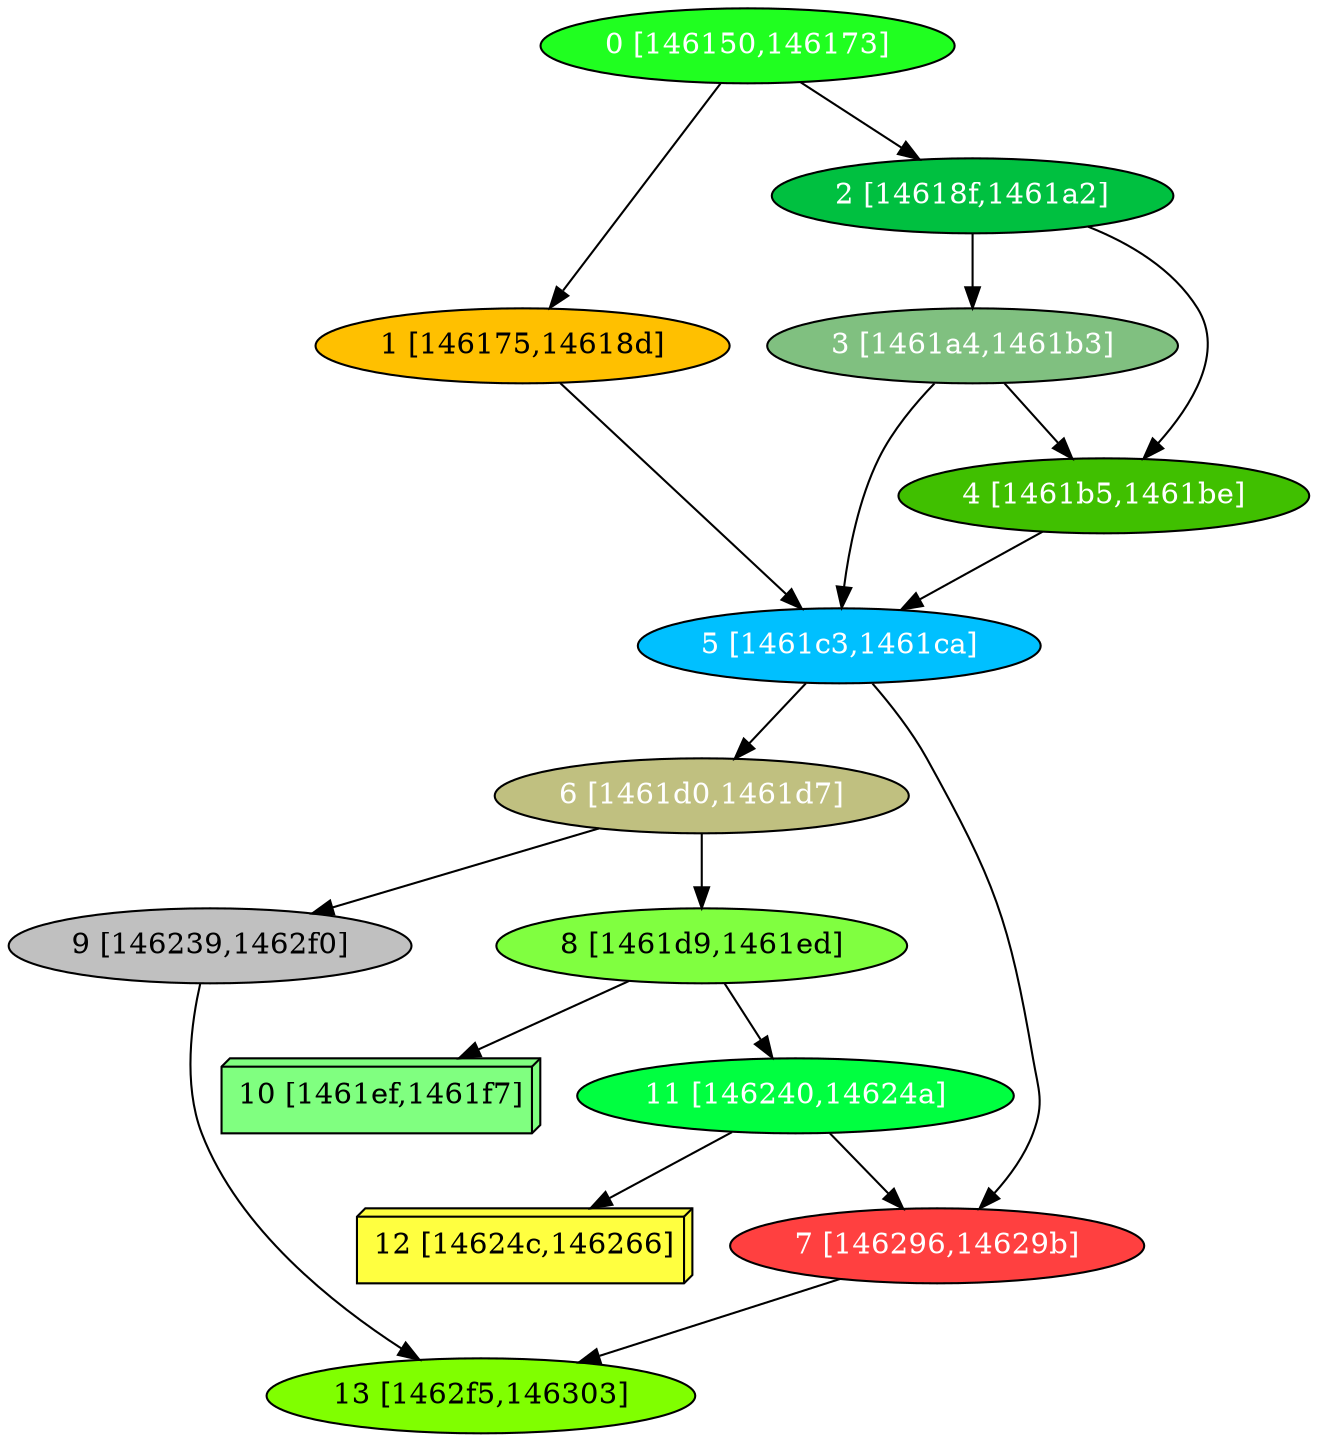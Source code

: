 diGraph libnss3{
	libnss3_0  [style=filled fillcolor="#20FF20" fontcolor="#ffffff" shape=oval label="0 [146150,146173]"]
	libnss3_1  [style=filled fillcolor="#FFC000" fontcolor="#000000" shape=oval label="1 [146175,14618d]"]
	libnss3_2  [style=filled fillcolor="#00C040" fontcolor="#ffffff" shape=oval label="2 [14618f,1461a2]"]
	libnss3_3  [style=filled fillcolor="#80C080" fontcolor="#ffffff" shape=oval label="3 [1461a4,1461b3]"]
	libnss3_4  [style=filled fillcolor="#40C000" fontcolor="#ffffff" shape=oval label="4 [1461b5,1461be]"]
	libnss3_5  [style=filled fillcolor="#00C0FF" fontcolor="#ffffff" shape=oval label="5 [1461c3,1461ca]"]
	libnss3_6  [style=filled fillcolor="#C0C080" fontcolor="#ffffff" shape=oval label="6 [1461d0,1461d7]"]
	libnss3_7  [style=filled fillcolor="#FF4040" fontcolor="#ffffff" shape=oval label="7 [146296,14629b]"]
	libnss3_8  [style=filled fillcolor="#80FF40" fontcolor="#000000" shape=oval label="8 [1461d9,1461ed]"]
	libnss3_9  [style=filled fillcolor="#C0C0C0" fontcolor="#000000" shape=oval label="9 [146239,1462f0]"]
	libnss3_a  [style=filled fillcolor="#80FF80" fontcolor="#000000" shape=box3d label="10 [1461ef,1461f7]"]
	libnss3_b  [style=filled fillcolor="#00FF40" fontcolor="#ffffff" shape=oval label="11 [146240,14624a]"]
	libnss3_c  [style=filled fillcolor="#FFFF40" fontcolor="#000000" shape=box3d label="12 [14624c,146266]"]
	libnss3_d  [style=filled fillcolor="#80FF00" fontcolor="#000000" shape=oval label="13 [1462f5,146303]"]

	libnss3_0 -> libnss3_1
	libnss3_0 -> libnss3_2
	libnss3_1 -> libnss3_5
	libnss3_2 -> libnss3_3
	libnss3_2 -> libnss3_4
	libnss3_3 -> libnss3_4
	libnss3_3 -> libnss3_5
	libnss3_4 -> libnss3_5
	libnss3_5 -> libnss3_6
	libnss3_5 -> libnss3_7
	libnss3_6 -> libnss3_8
	libnss3_6 -> libnss3_9
	libnss3_7 -> libnss3_d
	libnss3_8 -> libnss3_a
	libnss3_8 -> libnss3_b
	libnss3_9 -> libnss3_d
	libnss3_b -> libnss3_7
	libnss3_b -> libnss3_c
}